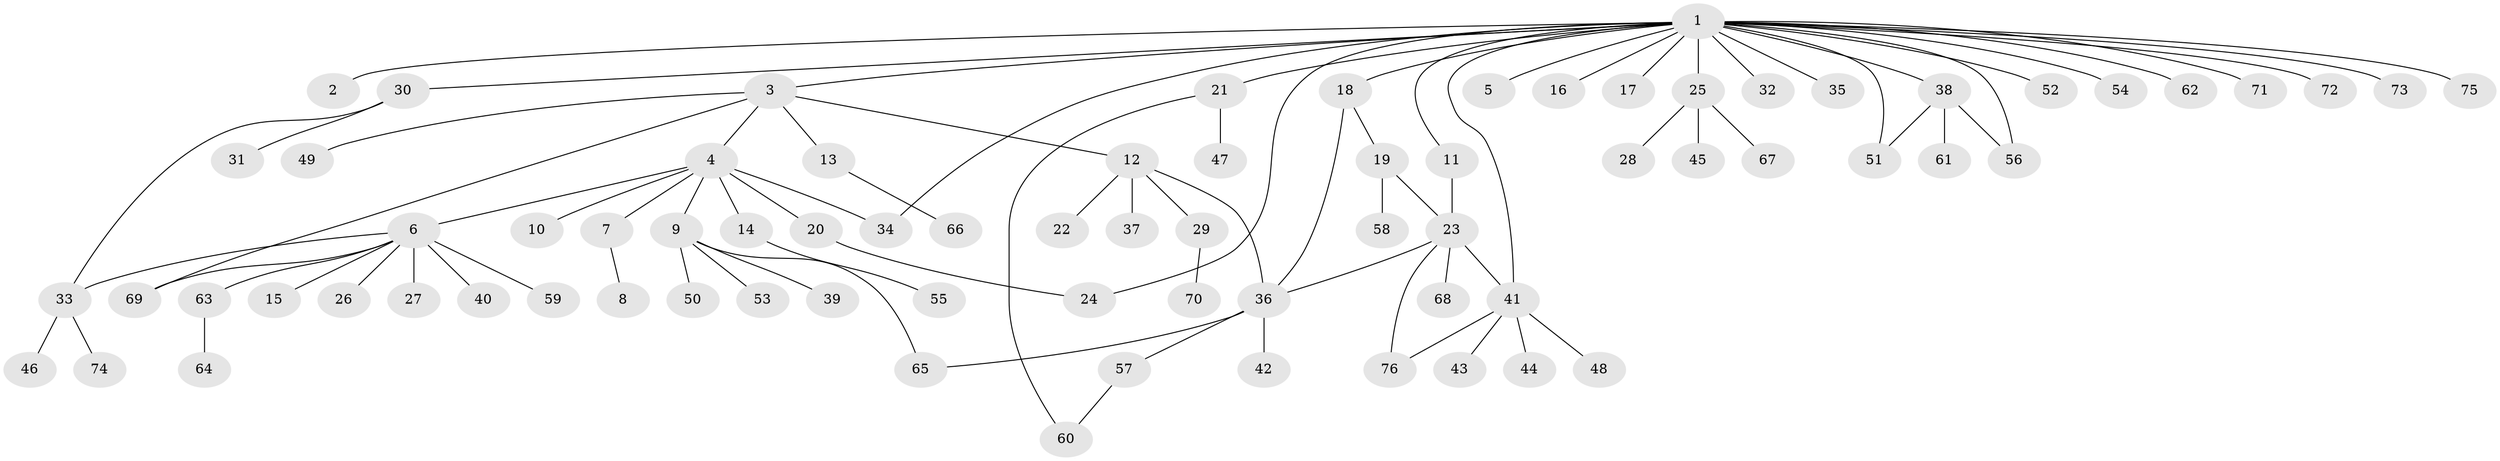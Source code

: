 // Generated by graph-tools (version 1.1) at 2025/14/03/09/25 04:14:42]
// undirected, 76 vertices, 88 edges
graph export_dot {
graph [start="1"]
  node [color=gray90,style=filled];
  1;
  2;
  3;
  4;
  5;
  6;
  7;
  8;
  9;
  10;
  11;
  12;
  13;
  14;
  15;
  16;
  17;
  18;
  19;
  20;
  21;
  22;
  23;
  24;
  25;
  26;
  27;
  28;
  29;
  30;
  31;
  32;
  33;
  34;
  35;
  36;
  37;
  38;
  39;
  40;
  41;
  42;
  43;
  44;
  45;
  46;
  47;
  48;
  49;
  50;
  51;
  52;
  53;
  54;
  55;
  56;
  57;
  58;
  59;
  60;
  61;
  62;
  63;
  64;
  65;
  66;
  67;
  68;
  69;
  70;
  71;
  72;
  73;
  74;
  75;
  76;
  1 -- 2;
  1 -- 3;
  1 -- 5;
  1 -- 11;
  1 -- 16;
  1 -- 17;
  1 -- 18;
  1 -- 21;
  1 -- 24;
  1 -- 25;
  1 -- 30;
  1 -- 32;
  1 -- 34;
  1 -- 35;
  1 -- 38;
  1 -- 41;
  1 -- 51;
  1 -- 52;
  1 -- 54;
  1 -- 56;
  1 -- 62;
  1 -- 71;
  1 -- 72;
  1 -- 73;
  1 -- 75;
  3 -- 4;
  3 -- 12;
  3 -- 13;
  3 -- 49;
  3 -- 69;
  4 -- 6;
  4 -- 7;
  4 -- 9;
  4 -- 10;
  4 -- 14;
  4 -- 20;
  4 -- 34;
  6 -- 15;
  6 -- 26;
  6 -- 27;
  6 -- 33;
  6 -- 40;
  6 -- 59;
  6 -- 63;
  6 -- 69;
  7 -- 8;
  9 -- 39;
  9 -- 50;
  9 -- 53;
  9 -- 65;
  11 -- 23;
  12 -- 22;
  12 -- 29;
  12 -- 36;
  12 -- 37;
  13 -- 66;
  14 -- 55;
  18 -- 19;
  18 -- 36;
  19 -- 23;
  19 -- 58;
  20 -- 24;
  21 -- 47;
  21 -- 60;
  23 -- 36;
  23 -- 41;
  23 -- 68;
  23 -- 76;
  25 -- 28;
  25 -- 45;
  25 -- 67;
  29 -- 70;
  30 -- 31;
  30 -- 33;
  33 -- 46;
  33 -- 74;
  36 -- 42;
  36 -- 57;
  36 -- 65;
  38 -- 51;
  38 -- 56;
  38 -- 61;
  41 -- 43;
  41 -- 44;
  41 -- 48;
  41 -- 76;
  57 -- 60;
  63 -- 64;
}
